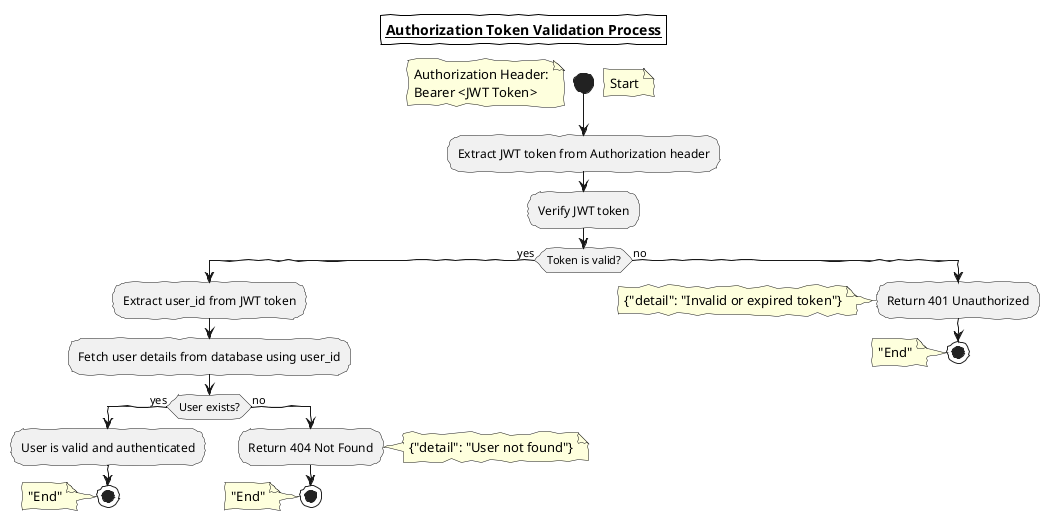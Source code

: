 @startuml Authorizatioin Token Validation Process
skinparam handwritten true
skinparam titleBorder 1
skinparam titleBorderColor black
title **<u>Authorization Token Validation Process</u>**

start
note right: Start
note left
    Authorization Header:
    Bearer <JWT Token>
end note

:Extract JWT token from Authorization header;
:Verify JWT token;
if (Token is valid?) then (yes)
    :Extract user_id from JWT token;
    :Fetch user details from database using user_id;
    
    if (User exists?) then (yes)
        :User is valid and authenticated;
        stop
        note left: "End"
    else (no)
        :Return 404 Not Found;
        note right: {"detail": "User not found"}
        stop
        note left: "End"
    endif
else (no)
    :Return 401 Unauthorized;
    note left: {"detail": "Invalid or expired token"}
    stop
    note left: "End"
endif
@enduml